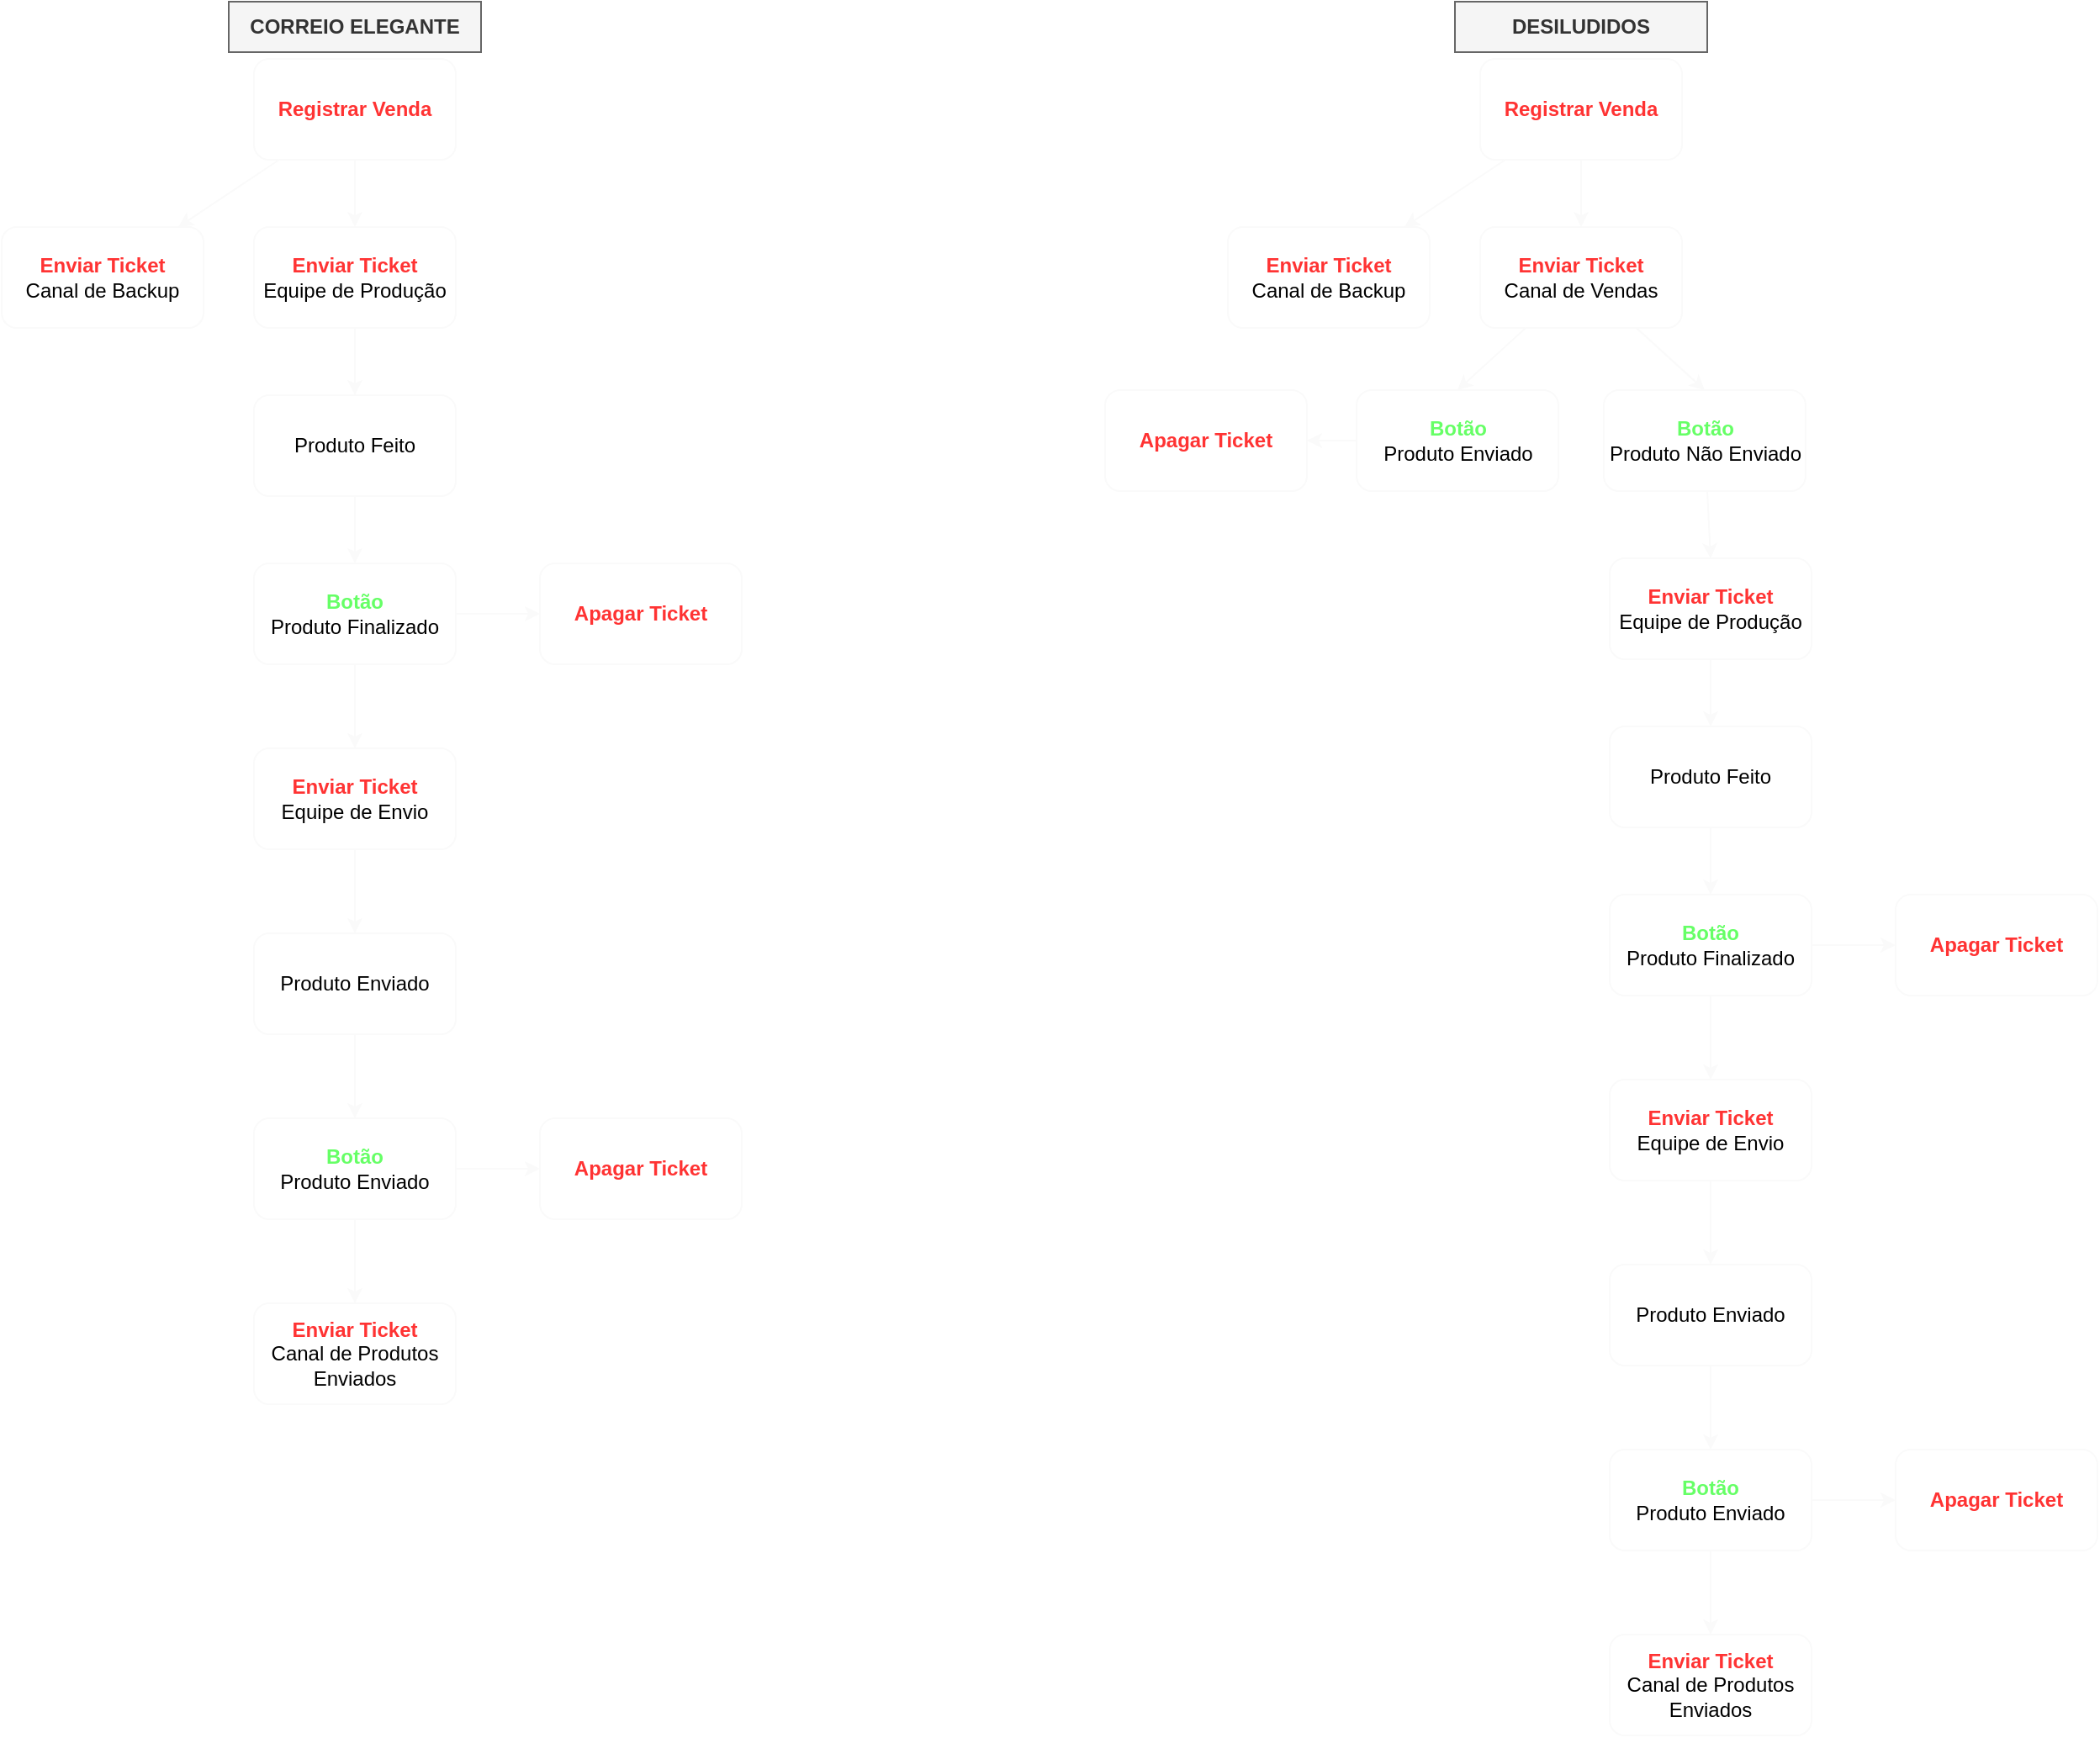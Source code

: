 <mxfile>
    <diagram id="8mQ9W1NJraT2GF8KGVuk" name="Página-1">
        <mxGraphModel dx="1312" dy="604" grid="0" gridSize="10" guides="1" tooltips="1" connect="1" arrows="1" fold="1" page="1" pageScale="1" pageWidth="827" pageHeight="1169" math="0" shadow="0">
            <root>
                <mxCell id="0"/>
                <mxCell id="1" parent="0"/>
                <mxCell id="79" value="CORREIO ELEGANTE" style="text;align=center;html=1;verticalAlign=middle;whiteSpace=wrap;rounded=0;glass=0;fillColor=#f5f5f5;fontColor=#333333;strokeColor=#666666;fontStyle=1" vertex="1" parent="1">
                    <mxGeometry x="143" y="19" width="150" height="30" as="geometry"/>
                </mxCell>
                <mxCell id="150" value="DESILUDIDOS" style="text;align=center;html=1;verticalAlign=middle;whiteSpace=wrap;rounded=0;glass=0;fillColor=#f5f5f5;fontColor=#333333;strokeColor=#666666;fontStyle=1" vertex="1" parent="1">
                    <mxGeometry x="872" y="19" width="150" height="30" as="geometry"/>
                </mxCell>
                <mxCell id="2" value="&lt;b&gt;&lt;font color=&quot;#ff3333&quot;&gt;Registrar Venda&lt;/font&gt;&lt;/b&gt;" style="whiteSpace=wrap;html=1;rounded=1;strokeColor=#FAFAFA;" vertex="1" parent="1">
                    <mxGeometry x="158" y="53" width="120" height="60" as="geometry"/>
                </mxCell>
                <mxCell id="3" value="&lt;b&gt;&lt;font color=&quot;#ff3333&quot;&gt;Enviar Ticket&lt;br&gt;&lt;/font&gt;&lt;/b&gt;Canal de Backup" style="whiteSpace=wrap;html=1;rounded=1;strokeColor=#FAFAFA;" vertex="1" parent="1">
                    <mxGeometry x="8" y="153" width="120" height="60" as="geometry"/>
                </mxCell>
                <mxCell id="4" value="" style="edgeStyle=none;html=1;strokeColor=#FAFAFA;" edge="1" parent="1" source="2" target="3">
                    <mxGeometry relative="1" as="geometry"/>
                </mxCell>
                <mxCell id="6" value="&lt;b&gt;&lt;font color=&quot;#ff3333&quot;&gt;Enviar Ticket&lt;br&gt;&lt;/font&gt;&lt;/b&gt;Equipe de Produção" style="whiteSpace=wrap;html=1;rounded=1;strokeColor=#FAFAFA;" vertex="1" parent="1">
                    <mxGeometry x="158" y="153" width="120" height="60" as="geometry"/>
                </mxCell>
                <mxCell id="7" value="" style="edgeStyle=none;html=1;fontColor=#FF3333;strokeColor=#FAFAFA;" edge="1" parent="1" source="2" target="6">
                    <mxGeometry relative="1" as="geometry"/>
                </mxCell>
                <mxCell id="8" value="Produto Feito" style="rounded=1;whiteSpace=wrap;html=1;strokeColor=#FAFAFA;" vertex="1" parent="1">
                    <mxGeometry x="158" y="253" width="120" height="60" as="geometry"/>
                </mxCell>
                <mxCell id="9" value="" style="edgeStyle=none;html=1;fontColor=#FF3333;strokeColor=#FAFAFA;" edge="1" parent="1" source="6" target="8">
                    <mxGeometry relative="1" as="geometry"/>
                </mxCell>
                <mxCell id="10" value="&lt;b&gt;&lt;font color=&quot;#66ff66&quot;&gt;Botão&lt;br&gt;&lt;/font&gt;&lt;/b&gt;Produto Finalizado" style="rounded=1;whiteSpace=wrap;html=1;strokeColor=#FAFAFA;" vertex="1" parent="1">
                    <mxGeometry x="158" y="353" width="120" height="60" as="geometry"/>
                </mxCell>
                <mxCell id="11" value="" style="edgeStyle=none;html=1;fontColor=#FF3333;strokeColor=#FAFAFA;" edge="1" parent="1" source="8" target="10">
                    <mxGeometry relative="1" as="geometry"/>
                </mxCell>
                <mxCell id="14" value="&lt;b&gt;&lt;font color=&quot;#ff3333&quot;&gt;Enviar Ticket&lt;br&gt;&lt;/font&gt;&lt;/b&gt;Equipe de Envio" style="whiteSpace=wrap;html=1;glass=0;rounded=1;strokeColor=#FAFAFA;" vertex="1" parent="1">
                    <mxGeometry x="158" y="463" width="120" height="60" as="geometry"/>
                </mxCell>
                <mxCell id="16" value="" style="edgeStyle=none;html=1;fontColor=#66FF66;strokeColor=#FAFAFA;" edge="1" parent="1" source="10" target="14">
                    <mxGeometry relative="1" as="geometry"/>
                </mxCell>
                <mxCell id="18" value="Produto Enviado" style="rounded=1;whiteSpace=wrap;html=1;strokeColor=#FAFAFA;" vertex="1" parent="1">
                    <mxGeometry x="158" y="573" width="120" height="60" as="geometry"/>
                </mxCell>
                <mxCell id="20" value="" style="edgeStyle=none;html=1;fontColor=#66FF66;strokeColor=#FAFAFA;" edge="1" parent="1" source="14" target="18">
                    <mxGeometry relative="1" as="geometry"/>
                </mxCell>
                <mxCell id="153" value="" style="edgeStyle=none;html=1;strokeColor=#FAFAFA;fontColor=#33FF33;" edge="1" parent="1" source="19" target="152">
                    <mxGeometry relative="1" as="geometry"/>
                </mxCell>
                <mxCell id="19" value="&lt;b&gt;&lt;font color=&quot;#66ff66&quot;&gt;Botão&lt;br&gt;&lt;/font&gt;&lt;/b&gt;Produto Enviado" style="rounded=1;whiteSpace=wrap;html=1;strokeColor=#FAFAFA;" vertex="1" parent="1">
                    <mxGeometry x="158" y="683" width="120" height="60" as="geometry"/>
                </mxCell>
                <mxCell id="21" value="" style="edgeStyle=none;html=1;fontColor=#66FF66;strokeColor=#FAFAFA;" edge="1" parent="1" source="18" target="19">
                    <mxGeometry relative="1" as="geometry"/>
                </mxCell>
                <mxCell id="22" value="&lt;b&gt;&lt;font color=&quot;#ff3333&quot;&gt;Apagar Ticket&lt;/font&gt;&lt;/b&gt;" style="rounded=1;whiteSpace=wrap;html=1;strokeColor=#FAFAFA;" vertex="1" parent="1">
                    <mxGeometry x="328" y="353" width="120" height="60" as="geometry"/>
                </mxCell>
                <mxCell id="23" value="" style="edgeStyle=none;html=1;fontColor=#66FF66;strokeColor=#FAFAFA;" edge="1" parent="1" source="10" target="22">
                    <mxGeometry relative="1" as="geometry"/>
                </mxCell>
                <mxCell id="24" value="&lt;b&gt;&lt;font color=&quot;#ff3333&quot;&gt;Apagar Ticket&lt;/font&gt;&lt;/b&gt;" style="rounded=1;whiteSpace=wrap;html=1;strokeColor=#FAFAFA;" vertex="1" parent="1">
                    <mxGeometry x="328" y="683" width="120" height="60" as="geometry"/>
                </mxCell>
                <mxCell id="25" value="" style="edgeStyle=none;html=1;fontColor=#FF3333;strokeColor=#FAFAFA;" edge="1" parent="1" source="19" target="24">
                    <mxGeometry relative="1" as="geometry"/>
                </mxCell>
                <mxCell id="152" value="&lt;b&gt;&lt;font color=&quot;#ff3333&quot;&gt;Enviar Ticket&lt;br&gt;&lt;/font&gt;&lt;/b&gt;Canal de Produtos Enviados" style="whiteSpace=wrap;html=1;glass=0;rounded=1;strokeColor=#FAFAFA;" vertex="1" parent="1">
                    <mxGeometry x="158" y="793" width="120" height="60" as="geometry"/>
                </mxCell>
                <mxCell id="154" value="&lt;b&gt;&lt;font color=&quot;#ff3333&quot;&gt;Enviar Ticket&lt;br&gt;&lt;/font&gt;&lt;/b&gt;Canal de Produtos Enviados" style="whiteSpace=wrap;html=1;glass=0;rounded=1;strokeColor=#FAFAFA;" vertex="1" parent="1">
                    <mxGeometry x="964" y="990" width="120" height="60" as="geometry"/>
                </mxCell>
                <mxCell id="81" value="&lt;b&gt;&lt;font color=&quot;#ff3333&quot;&gt;Registrar Venda&lt;/font&gt;&lt;/b&gt;" style="whiteSpace=wrap;html=1;rounded=1;strokeColor=#FAFAFA;" vertex="1" parent="1">
                    <mxGeometry x="887" y="53" width="120" height="60" as="geometry"/>
                </mxCell>
                <mxCell id="82" value="&lt;b&gt;&lt;font color=&quot;#ff3333&quot;&gt;Enviar Ticket&lt;br&gt;&lt;/font&gt;&lt;/b&gt;Canal de Backup" style="whiteSpace=wrap;html=1;rounded=1;strokeColor=#FAFAFA;" vertex="1" parent="1">
                    <mxGeometry x="737" y="153" width="120" height="60" as="geometry"/>
                </mxCell>
                <mxCell id="118" value="&lt;b&gt;&lt;font color=&quot;#ff3333&quot;&gt;Enviar Ticket&lt;br&gt;&lt;/font&gt;&lt;/b&gt;Canal de Vendas" style="whiteSpace=wrap;html=1;rounded=1;strokeColor=#FAFAFA;" vertex="1" parent="1">
                    <mxGeometry x="887" y="153" width="120" height="60" as="geometry"/>
                </mxCell>
                <mxCell id="119" value="&lt;b&gt;&lt;font color=&quot;#66ff66&quot;&gt;Botão&lt;br&gt;&lt;/font&gt;&lt;/b&gt;Produto Enviado" style="rounded=1;whiteSpace=wrap;html=1;strokeColor=#FAFAFA;" vertex="1" parent="1">
                    <mxGeometry x="813.5" y="250" width="120" height="60" as="geometry"/>
                </mxCell>
                <mxCell id="120" value="&lt;b&gt;&lt;font color=&quot;#66ff66&quot;&gt;Botão&lt;br&gt;&lt;/font&gt;&lt;/b&gt;Produto Não Enviado" style="rounded=1;whiteSpace=wrap;html=1;strokeColor=#FAFAFA;" vertex="1" parent="1">
                    <mxGeometry x="960.5" y="250" width="120" height="60" as="geometry"/>
                </mxCell>
                <mxCell id="144" value="&lt;b&gt;&lt;font color=&quot;#ff3333&quot;&gt;Apagar Ticket&lt;/font&gt;&lt;/b&gt;" style="rounded=1;whiteSpace=wrap;html=1;strokeColor=#FAFAFA;" vertex="1" parent="1">
                    <mxGeometry x="664" y="250" width="120" height="60" as="geometry"/>
                </mxCell>
                <mxCell id="146" value="" style="group" vertex="1" connectable="0" parent="1">
                    <mxGeometry x="964" y="350" width="290" height="590" as="geometry"/>
                </mxCell>
                <mxCell id="84" value="&lt;b&gt;&lt;font color=&quot;#ff3333&quot;&gt;Enviar Ticket&lt;br&gt;&lt;/font&gt;&lt;/b&gt;Equipe de Produção" style="whiteSpace=wrap;html=1;rounded=1;strokeColor=#FAFAFA;movable=1;resizable=1;rotatable=1;deletable=1;editable=1;connectable=1;" vertex="1" parent="146">
                    <mxGeometry width="120" height="60" as="geometry"/>
                </mxCell>
                <mxCell id="86" value="Produto Feito" style="rounded=1;whiteSpace=wrap;html=1;strokeColor=#FAFAFA;" vertex="1" parent="146">
                    <mxGeometry y="100" width="120" height="60" as="geometry"/>
                </mxCell>
                <mxCell id="88" value="&lt;b&gt;&lt;font color=&quot;#66ff66&quot;&gt;Botão&lt;br&gt;&lt;/font&gt;&lt;/b&gt;Produto Finalizado" style="rounded=1;whiteSpace=wrap;html=1;strokeColor=#FAFAFA;" vertex="1" parent="146">
                    <mxGeometry y="200" width="120" height="60" as="geometry"/>
                </mxCell>
                <mxCell id="90" value="&lt;b&gt;&lt;font color=&quot;#ff3333&quot;&gt;Enviar Ticket&lt;br&gt;&lt;/font&gt;&lt;/b&gt;Equipe de Envio" style="whiteSpace=wrap;html=1;glass=0;rounded=1;strokeColor=#FAFAFA;" vertex="1" parent="146">
                    <mxGeometry y="310" width="120" height="60" as="geometry"/>
                </mxCell>
                <mxCell id="92" value="Produto Enviado" style="rounded=1;whiteSpace=wrap;html=1;strokeColor=#FAFAFA;" vertex="1" parent="146">
                    <mxGeometry y="420" width="120" height="60" as="geometry"/>
                </mxCell>
                <mxCell id="94" value="&lt;b&gt;&lt;font color=&quot;#66ff66&quot;&gt;Botão&lt;br&gt;&lt;/font&gt;&lt;/b&gt;Produto Enviado" style="rounded=1;whiteSpace=wrap;html=1;strokeColor=#FAFAFA;" vertex="1" parent="146">
                    <mxGeometry y="530" width="120" height="60" as="geometry"/>
                </mxCell>
                <mxCell id="96" value="&lt;b&gt;&lt;font color=&quot;#ff3333&quot;&gt;Apagar Ticket&lt;/font&gt;&lt;/b&gt;" style="rounded=1;whiteSpace=wrap;html=1;strokeColor=#FAFAFA;" vertex="1" parent="146">
                    <mxGeometry x="170" y="200" width="120" height="60" as="geometry"/>
                </mxCell>
                <mxCell id="98" value="&lt;b&gt;&lt;font color=&quot;#ff3333&quot;&gt;Apagar Ticket&lt;/font&gt;&lt;/b&gt;" style="rounded=1;whiteSpace=wrap;html=1;strokeColor=#FAFAFA;" vertex="1" parent="146">
                    <mxGeometry x="170" y="530" width="120" height="60" as="geometry"/>
                </mxCell>
                <mxCell id="87" value="" style="edgeStyle=none;html=1;fontColor=#FF3333;strokeColor=#FAFAFA;" edge="1" parent="146" source="84" target="86">
                    <mxGeometry relative="1" as="geometry"/>
                </mxCell>
                <mxCell id="89" value="" style="edgeStyle=none;html=1;fontColor=#FF3333;strokeColor=#FAFAFA;" edge="1" parent="146" source="86" target="88">
                    <mxGeometry relative="1" as="geometry"/>
                </mxCell>
                <mxCell id="91" value="" style="edgeStyle=none;html=1;fontColor=#66FF66;strokeColor=#FAFAFA;" edge="1" parent="146" source="88" target="90">
                    <mxGeometry relative="1" as="geometry"/>
                </mxCell>
                <mxCell id="93" value="" style="edgeStyle=none;html=1;fontColor=#66FF66;strokeColor=#FAFAFA;" edge="1" parent="146" source="90" target="92">
                    <mxGeometry relative="1" as="geometry"/>
                </mxCell>
                <mxCell id="95" value="" style="edgeStyle=none;html=1;fontColor=#66FF66;strokeColor=#FAFAFA;" edge="1" parent="146" source="92" target="94">
                    <mxGeometry relative="1" as="geometry"/>
                </mxCell>
                <mxCell id="97" value="" style="edgeStyle=none;html=1;fontColor=#66FF66;strokeColor=#FAFAFA;" edge="1" parent="146" source="88" target="96">
                    <mxGeometry relative="1" as="geometry"/>
                </mxCell>
                <mxCell id="99" value="" style="edgeStyle=none;html=1;fontColor=#FF3333;strokeColor=#FAFAFA;" edge="1" parent="146" source="94" target="98">
                    <mxGeometry relative="1" as="geometry"/>
                </mxCell>
                <mxCell id="83" value="" style="edgeStyle=none;html=1;strokeColor=#FAFAFA;" edge="1" parent="1" source="81" target="82">
                    <mxGeometry relative="1" as="geometry"/>
                </mxCell>
                <mxCell id="148" value="" style="edgeStyle=none;html=1;strokeColor=#FAFAFA;fontColor=#33FF33;" edge="1" parent="1" source="81" target="118">
                    <mxGeometry relative="1" as="geometry"/>
                </mxCell>
                <mxCell id="123" style="edgeStyle=none;html=1;entryX=0.5;entryY=0;entryDx=0;entryDy=0;strokeColor=#FAFAFA;fontColor=#33FF33;" edge="1" parent="1" source="118" target="119">
                    <mxGeometry relative="1" as="geometry"/>
                </mxCell>
                <mxCell id="121" value="" style="edgeStyle=none;html=1;strokeColor=#FAFAFA;fontColor=#33FF33;entryX=0.5;entryY=0;entryDx=0;entryDy=0;" edge="1" parent="1" source="118" target="120">
                    <mxGeometry relative="1" as="geometry"/>
                </mxCell>
                <mxCell id="145" value="" style="edgeStyle=none;html=1;strokeColor=#FAFAFA;fontColor=#33FF33;" edge="1" parent="1" source="119" target="144">
                    <mxGeometry relative="1" as="geometry"/>
                </mxCell>
                <mxCell id="147" value="" style="edgeStyle=none;html=1;strokeColor=#FAFAFA;fontColor=#33FF33;entryX=0.5;entryY=0;entryDx=0;entryDy=0;" edge="1" parent="1" source="120" target="84">
                    <mxGeometry relative="1" as="geometry"/>
                </mxCell>
                <mxCell id="155" value="" style="edgeStyle=none;html=1;strokeColor=#FAFAFA;fontColor=#33FF33;" edge="1" parent="1" source="94" target="154">
                    <mxGeometry relative="1" as="geometry"/>
                </mxCell>
            </root>
        </mxGraphModel>
    </diagram>
</mxfile>